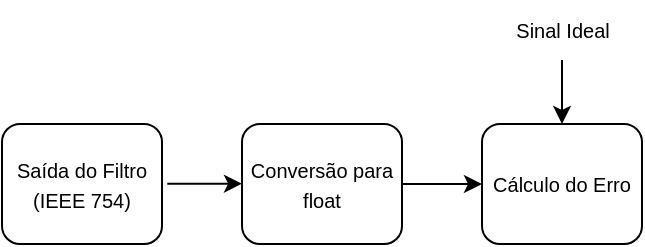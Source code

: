 <mxfile>
    <diagram id="ooEW20VCJ_hylGGgE7sC" name="Page-1">
        <mxGraphModel dx="578" dy="371" grid="0" gridSize="10" guides="1" tooltips="1" connect="1" arrows="1" fold="1" page="1" pageScale="1" pageWidth="850" pageHeight="1100" math="0" shadow="0">
            <root>
                <mxCell id="0"/>
                <mxCell id="1" parent="0"/>
                <mxCell id="2" value="&lt;font style=&quot;font-size: 10px;&quot;&gt;Saída do Filtro &lt;br&gt;(IEEE 754)&lt;/font&gt;" style="rounded=1;whiteSpace=wrap;html=1;" vertex="1" parent="1">
                    <mxGeometry x="80" y="370" width="80" height="60" as="geometry"/>
                </mxCell>
                <mxCell id="7" style="edgeStyle=none;html=1;exitX=1;exitY=0.5;exitDx=0;exitDy=0;entryX=0;entryY=0.5;entryDx=0;entryDy=0;" edge="1" parent="1" source="3" target="5">
                    <mxGeometry relative="1" as="geometry"/>
                </mxCell>
                <mxCell id="3" value="&lt;span style=&quot;font-size: 10px;&quot;&gt;Conversão para float&lt;/span&gt;" style="rounded=1;whiteSpace=wrap;html=1;" vertex="1" parent="1">
                    <mxGeometry x="200" y="370" width="80" height="60" as="geometry"/>
                </mxCell>
                <mxCell id="4" style="edgeStyle=none;html=1;entryX=-0.033;entryY=0.5;entryDx=0;entryDy=0;entryPerimeter=0;" edge="1" parent="1">
                    <mxGeometry relative="1" as="geometry">
                        <mxPoint x="162.64" y="399.83" as="sourcePoint"/>
                        <mxPoint x="200" y="399.83" as="targetPoint"/>
                    </mxGeometry>
                </mxCell>
                <mxCell id="5" value="&lt;span style=&quot;font-size: 10px;&quot;&gt;Cálculo do Erro&lt;/span&gt;" style="rounded=1;whiteSpace=wrap;html=1;" vertex="1" parent="1">
                    <mxGeometry x="320" y="370" width="80" height="60" as="geometry"/>
                </mxCell>
                <mxCell id="13" style="edgeStyle=none;html=1;entryX=0.5;entryY=0;entryDx=0;entryDy=0;" edge="1" parent="1" source="11" target="5">
                    <mxGeometry relative="1" as="geometry"/>
                </mxCell>
                <mxCell id="11" value="&lt;font style=&quot;font-size: 10px;&quot;&gt;Sinal Ideal&lt;/font&gt;" style="text;html=1;align=center;verticalAlign=middle;resizable=0;points=[];autosize=1;strokeColor=none;fillColor=none;" vertex="1" parent="1">
                    <mxGeometry x="325" y="308" width="70" height="30" as="geometry"/>
                </mxCell>
            </root>
        </mxGraphModel>
    </diagram>
</mxfile>